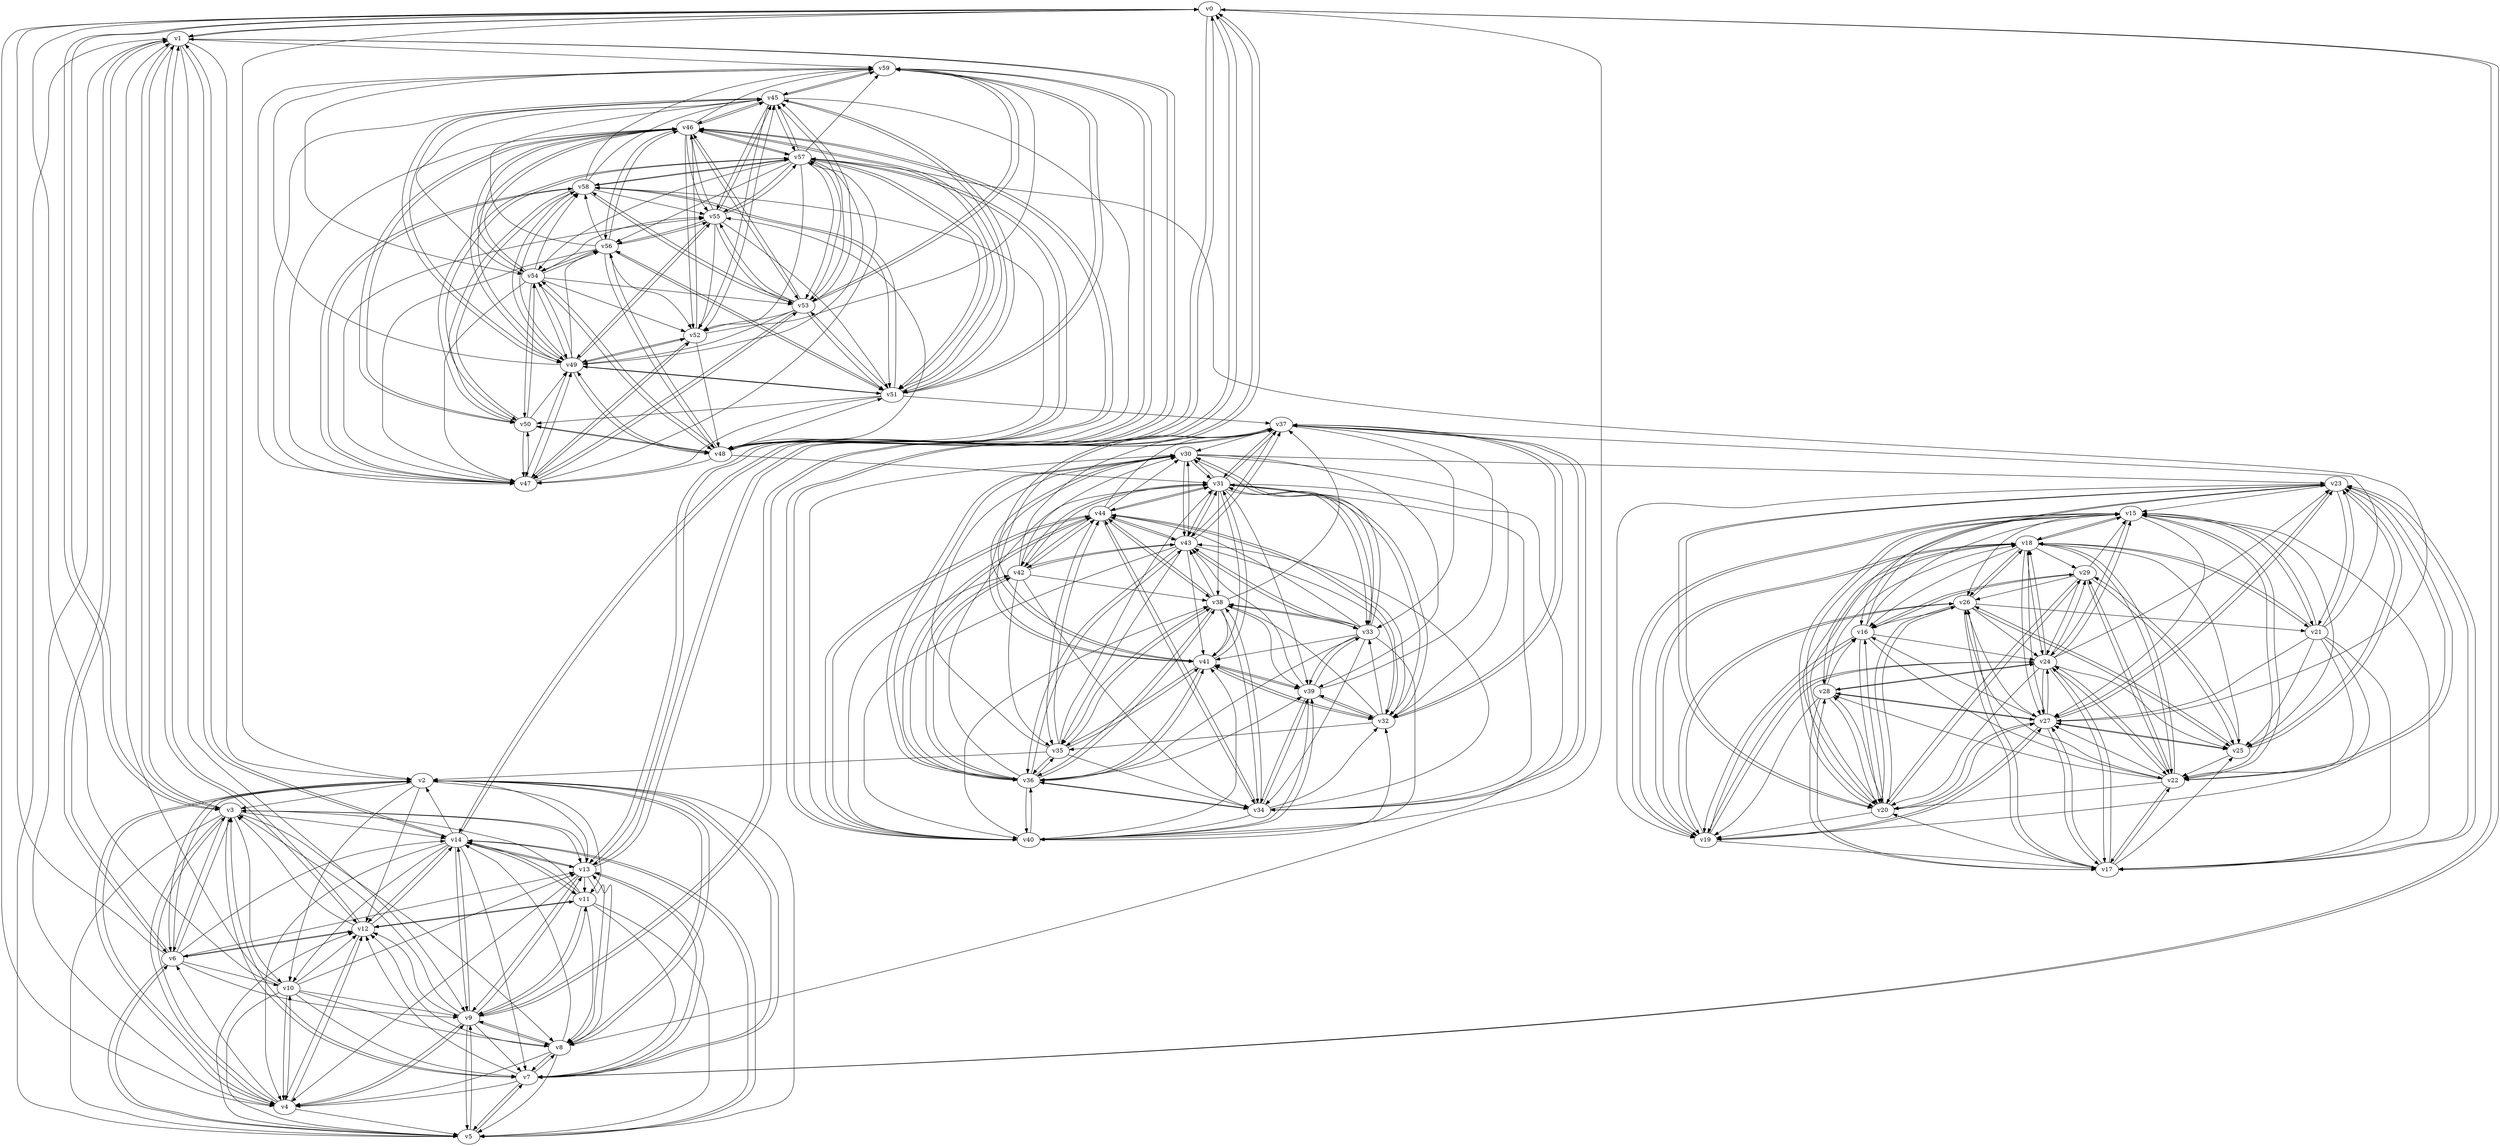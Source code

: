 digraph buchi_test081 {
    v0 [name="v0", player=0, priority=0];
    v1 [name="v1", player=0, priority=0];
    v2 [name="v2", player=0, priority=1];
    v3 [name="v3", player=1, priority=0];
    v4 [name="v4", player=1, priority=1];
    v5 [name="v5", player=0, priority=0];
    v6 [name="v6", player=0, priority=0];
    v7 [name="v7", player=0, priority=0];
    v8 [name="v8", player=1, priority=0];
    v9 [name="v9", player=0, priority=0];
    v10 [name="v10", player=0, priority=0];
    v11 [name="v11", player=0, priority=1];
    v12 [name="v12", player=0, priority=0];
    v13 [name="v13", player=0, priority=0];
    v14 [name="v14", player=0, priority=1];
    v15 [name="v15", player=1, priority=1];
    v16 [name="v16", player=0, priority=0];
    v17 [name="v17", player=1, priority=0];
    v18 [name="v18", player=1, priority=1];
    v19 [name="v19", player=0, priority=1];
    v20 [name="v20", player=1, priority=1];
    v21 [name="v21", player=0, priority=1];
    v22 [name="v22", player=0, priority=1];
    v23 [name="v23", player=0, priority=1];
    v24 [name="v24", player=0, priority=1];
    v25 [name="v25", player=1, priority=1];
    v26 [name="v26", player=1, priority=1];
    v27 [name="v27", player=0, priority=1];
    v28 [name="v28", player=1, priority=0];
    v29 [name="v29", player=1, priority=1];
    v30 [name="v30", player=1, priority=0];
    v31 [name="v31", player=1, priority=1];
    v32 [name="v32", player=0, priority=0];
    v33 [name="v33", player=0, priority=1];
    v34 [name="v34", player=0, priority=1];
    v35 [name="v35", player=1, priority=1];
    v36 [name="v36", player=0, priority=1];
    v37 [name="v37", player=0, priority=0];
    v38 [name="v38", player=0, priority=0];
    v39 [name="v39", player=0, priority=1];
    v40 [name="v40", player=0, priority=0];
    v41 [name="v41", player=0, priority=1];
    v42 [name="v42", player=0, priority=0];
    v43 [name="v43", player=1, priority=1];
    v44 [name="v44", player=1, priority=0];
    v45 [name="v45", player=1, priority=0];
    v46 [name="v46", player=1, priority=1];
    v47 [name="v47", player=0, priority=0];
    v48 [name="v48", player=0, priority=0];
    v49 [name="v49", player=0, priority=0];
    v50 [name="v50", player=1, priority=0];
    v51 [name="v51", player=0, priority=1];
    v52 [name="v52", player=0, priority=1];
    v53 [name="v53", player=1, priority=0];
    v54 [name="v54", player=0, priority=0];
    v55 [name="v55", player=1, priority=0];
    v56 [name="v56", player=0, priority=0];
    v57 [name="v57", player=1, priority=0];
    v58 [name="v58", player=1, priority=1];
    v59 [name="v59", player=1, priority=1];
    v15 -> v21;
    v26 -> v21;
    v55 -> v57;
    v47 -> v53;
    v18 -> v26;
    v8 -> v9;
    v11 -> v5;
    v40 -> v41;
    v19 -> v18;
    v48 -> v54;
    v21 -> v37;
    v0 -> v14;
    v11 -> v14;
    v4 -> v2;
    v33 -> v38;
    v44 -> v38;
    v3 -> v6;
    v22 -> v28;
    v7 -> v3;
    v26 -> v16;
    v55 -> v52;
    v7 -> v12;
    v15 -> v25;
    v26 -> v25;
    v18 -> v21;
    v47 -> v57;
    v48 -> v31;
    v8 -> v4;
    v40 -> v36;
    v48 -> v49;
    v0 -> v9;
    v11 -> v9;
    v48 -> v58;
    v41 -> v37;
    v52 -> v46;
    v25 -> v29;
    v44 -> v42;
    v3 -> v1;
    v14 -> v1;
    v51 -> v50;
    v3 -> v10;
    v14 -> v10;
    v22 -> v23;
    v51 -> v59;
    v37 -> v30;
    v36 -> v34;
    v36 -> v43;
    v59 -> v45;
    v26 -> v20;
    v55 -> v56;
    v18 -> v16;
    v47 -> v52;
    v59 -> v54;
    v29 -> v22;
    v21 -> v18;
    v21 -> v27;
    v10 -> v8;
    v41 -> v32;
    v2 -> v13;
    v44 -> v37;
    v51 -> v45;
    v3 -> v5;
    v14 -> v5;
    v22 -> v18;
    v32 -> v41;
    v43 -> v41;
    v3 -> v14;
    v22 -> v27;
    v17 -> v25;
    v7 -> v2;
    v36 -> v38;
    v55 -> v51;
    v29 -> v26;
    v21 -> v22;
    v50 -> v58;
    v40 -> v44;
    v10 -> v12;
    v2 -> v8;
    v54 -> v46;
    v54 -> v55;
    v3 -> v0;
    v14 -> v0;
    v43 -> v36;
    v51 -> v49;
    v14 -> v9;
    v51 -> v58;
    v35 -> v41;
    v17 -> v20;
    v28 -> v20;
    v55 -> v46;
    v36 -> v42;
    v6 -> v10;
    v58 -> v57;
    v21 -> v17;
    v40 -> v30;
    v10 -> v7;
    v39 -> v43;
    v2 -> v3;
    v2 -> v12;
    v54 -> v50;
    v32 -> v31;
    v43 -> v31;
    v24 -> v27;
    v3 -> v4;
    v14 -> v4;
    v43 -> v40;
    v35 -> v36;
    v51 -> v53;
    v17 -> v15;
    v9 -> v11;
    v17 -> v24;
    v28 -> v24;
    v47 -> v46;
    v6 -> v5;
    v6 -> v14;
    v29 -> v16;
    v50 -> v48;
    v29 -> v25;
    v42 -> v44;
    v50 -> v57;
    v31 -> v34;
    v2 -> v7;
    v31 -> v43;
    v54 -> v45;
    v24 -> v22;
    v32 -> v35;
    v43 -> v35;
    v35 -> v31;
    v32 -> v44;
    v43 -> v44;
    v28 -> v19;
    v46 -> v55;
    v57 -> v55;
    v49 -> v51;
    v17 -> v28;
    v6 -> v0;
    v6 -> v9;
    v58 -> v47;
    v39 -> v33;
    v20 -> v29;
    v23 -> v25;
    v31 -> v38;
    v2 -> v11;
    v54 -> v49;
    v13 -> v8;
    v24 -> v17;
    v43 -> v30;
    v32 -> v39;
    v16 -> v22;
    v35 -> v44;
    v5 -> v12;
    v46 -> v50;
    v57 -> v50;
    v49 -> v46;
    v17 -> v23;
    v46 -> v59;
    v57 -> v59;
    v49 -> v55;
    v6 -> v13;
    v42 -> v34;
    v58 -> v51;
    v50 -> v47;
    v30 -> v41;
    v42 -> v43;
    v20 -> v15;
    v39 -> v37;
    v23 -> v20;
    v31 -> v33;
    v31 -> v42;
    v13 -> v3;
    v53 -> v57;
    v45 -> v53;
    v35 -> v30;
    v5 -> v7;
    v46 -> v45;
    v57 -> v45;
    v9 -> v5;
    v38 -> v41;
    v28 -> v18;
    v46 -> v54;
    v57 -> v54;
    v9 -> v14;
    v49 -> v59;
    v19 -> v27;
    v30 -> v36;
    v42 -> v38;
    v12 -> v6;
    v20 -> v19;
    v39 -> v32;
    v23 -> v15;
    v20 -> v28;
    v39 -> v41;
    v31 -> v37;
    v13 -> v7;
    v34 -> v39;
    v1 -> v14;
    v53 -> v52;
    v45 -> v48;
    v56 -> v48;
    v24 -> v25;
    v45 -> v57;
    v9 -> v0;
    v38 -> v36;
    v46 -> v49;
    v57 -> v49;
    v49 -> v45;
    v57 -> v58;
    v49 -> v54;
    v27 -> v17;
    v8 -> v13;
    v30 -> v31;
    v12 -> v1;
    v20 -> v23;
    v4 -> v6;
    v23 -> v19;
    v31 -> v32;
    v1 -> v0;
    v35 -> v2;
    v1 -> v9;
    v13 -> v11;
    v53 -> v47;
    v34 -> v43;
    v45 -> v52;
    v56 -> v52;
    v15 -> v20;
    v5 -> v6;
    v18 -> v25;
    v0 -> v4;
    v19 -> v17;
    v0 -> v13;
    v19 -> v26;
    v20 -> v18;
    v12 -> v14;
    v4 -> v10;
    v52 -> v59;
    v1 -> v4;
    v34 -> v38;
    v1 -> v13;
    v37 -> v34;
    v53 -> v51;
    v45 -> v47;
    v56 -> v47;
    v37 -> v43;
    v15 -> v24;
    v26 -> v24;
    v18 -> v20;
    v38 -> v35;
    v18 -> v29;
    v27 -> v16;
    v8 -> v12;
    v27 -> v25;
    v0 -> v8;
    v11 -> v8;
    v48 -> v57;
    v41 -> v36;
    v44 -> v32;
    v52 -> v45;
    v4 -> v5;
    v33 -> v41;
    v53 -> v46;
    v45 -> v51;
    v56 -> v51;
    v15 -> v19;
    v26 -> v19;
    v18 -> v15;
    v59 -> v53;
    v15 -> v28;
    v18 -> v24;
    v8 -> v7;
    v27 -> v20;
    v0 -> v3;
    v11 -> v3;
    v19 -> v16;
    v40 -> v39;
    v11 -> v12;
    v41 -> v31;
    v12 -> v4;
    v25 -> v23;
    v33 -> v36;
    v44 -> v36;
    v52 -> v49;
    v4 -> v9;
    v22 -> v17;
    v3 -> v13;
    v14 -> v13;
    v22 -> v26;
    v34 -> v37;
    v37 -> v33;
    v59 -> v48;
    v18 -> v19;
    v47 -> v55;
    v8 -> v2;
    v48 -> v47;
    v0 -> v7;
    v11 -> v7;
    v48 -> v56;
    v41 -> v35;
    v33 -> v31;
    v44 -> v31;
    v25 -> v27;
    v33 -> v40;
    v44 -> v40;
    v3 -> v8;
    v51 -> v57;
    v55 -> v45;
    v7 -> v5;
    v36 -> v41;
    v15 -> v18;
    v26 -> v18;
    v47 -> v50;
    v47 -> v59;
    v29 -> v20;
    v21 -> v25;
    v0 -> v2;
    v40 -> v38;
    v48 -> v51;
    v41 -> v30;
    v41 -> v39;
    v25 -> v22;
    v54 -> v58;
    v44 -> v35;
    v33 -> v44;
    v14 -> v12;
    v7 -> v0;
    v55 -> v49;
    v29 -> v15;
    v29 -> v24;
    v48 -> v46;
    v40 -> v42;
    v10 -> v1;
    v2 -> v6;
    v54 -> v53;
    v33 -> v30;
    v44 -> v30;
    v25 -> v26;
    v51 -> v47;
    v3 -> v7;
    v14 -> v7;
    v22 -> v20;
    v51 -> v56;
    v36 -> v31;
    v17 -> v27;
    v28 -> v27;
    v7 -> v4;
    v36 -> v40;
    v55 -> v53;
    v47 -> v49;
    v47 -> v58;
    v58 -> v55;
    v21 -> v15;
    v40 -> v37;
    v10 -> v5;
    v2 -> v10;
    v54 -> v48;
    v14 -> v2;
    v32 -> v38;
    v35 -> v34;
    v14 -> v11;
    v1 -> v59;
    v17 -> v22;
    v36 -> v35;
    v36 -> v44;
    v6 -> v3;
    v6 -> v12;
    v58 -> v50;
    v50 -> v46;
    v58 -> v59;
    v21 -> v19;
    v40 -> v32;
    v10 -> v0;
    v10 -> v9;
    v2 -> v5;
    v31 -> v41;
    v54 -> v52;
    v51 -> v37;
    v24 -> v20;
    v32 -> v33;
    v43 -> v33;
    v51 -> v46;
    v24 -> v29;
    v43 -> v42;
    v35 -> v38;
    v9 -> v4;
    v28 -> v17;
    v46 -> v53;
    v36 -> v30;
    v9 -> v13;
    v57 -> v53;
    v17 -> v26;
    v36 -> v39;
    v49 -> v58;
    v58 -> v45;
    v42 -> v37;
    v21 -> v23;
    v27 -> v57;
    v20 -> v27;
    v10 -> v4;
    v39 -> v40;
    v10 -> v13;
    v54 -> v47;
    v54 -> v56;
    v24 -> v15;
    v32 -> v37;
    v16 -> v20;
    v43 -> v37;
    v16 -> v29;
    v5 -> v1;
    v46 -> v48;
    v57 -> v48;
    v9 -> v8;
    v38 -> v44;
    v46 -> v57;
    v6 -> v2;
    v58 -> v49;
    v30 -> v39;
    v50 -> v54;
    v23 -> v27;
    v2 -> v4;
    v31 -> v40;
    v13 -> v1;
    v24 -> v19;
    v53 -> v55;
    v43 -> v32;
    v16 -> v15;
    v24 -> v28;
    v16 -> v24;
    v9 -> v3;
    v38 -> v39;
    v5 -> v14;
    v28 -> v16;
    v46 -> v52;
    v9 -> v12;
    v49 -> v48;
    v57 -> v52;
    v58 -> v53;
    v42 -> v36;
    v50 -> v49;
    v30 -> v43;
    v20 -> v26;
    v23 -> v22;
    v31 -> v44;
    v1 -> v3;
    v1 -> v12;
    v13 -> v14;
    v45 -> v46;
    v56 -> v46;
    v24 -> v23;
    v53 -> v59;
    v16 -> v19;
    v45 -> v55;
    v56 -> v55;
    v38 -> v34;
    v5 -> v9;
    v9 -> v7;
    v38 -> v43;
    v46 -> v56;
    v57 -> v56;
    v49 -> v52;
    v27 -> v24;
    v6 -> v1;
    v42 -> v31;
    v39 -> v34;
    v23 -> v17;
    v31 -> v30;
    v31 -> v39;
    v13 -> v0;
    v34 -> v32;
    v13 -> v9;
    v53 -> v45;
    v24 -> v18;
    v16 -> v23;
    v45 -> v59;
    v15 -> v27;
    v26 -> v27;
    v46 -> v51;
    v57 -> v51;
    v49 -> v47;
    v49 -> v56;
    v27 -> v19;
    v19 -> v15;
    v27 -> v28;
    v19 -> v24;
    v30 -> v33;
    v42 -> v35;
    v12 -> v3;
    v20 -> v16;
    v52 -> v48;
    v23 -> v21;
    v1 -> v2;
    v13 -> v4;
    v34 -> v36;
    v53 -> v49;
    v37 -> v32;
    v56 -> v45;
    v53 -> v58;
    v37 -> v41;
    v56 -> v54;
    v15 -> v22;
    v38 -> v33;
    v57 -> v46;
    v18 -> v27;
    v27 -> v23;
    v48 -> v55;
    v42 -> v30;
    v4 -> v3;
    v33 -> v39;
    v23 -> v16;
    v4 -> v12;
    v22 -> v29;
    v1 -> v6;
    v34 -> v40;
    v45 -> v49;
    v56 -> v58;
    v26 -> v17;
    v7 -> v13;
    v59 -> v51;
    v15 -> v26;
    v18 -> v22;
    v38 -> v37;
    v8 -> v5;
    v27 -> v18;
    v0 -> v1;
    v8 -> v14;
    v48 -> v50;
    v48 -> v59;
    v30 -> v23;
    v30 -> v32;
    v33 -> v34;
    v44 -> v34;
    v12 -> v11;
    v52 -> v47;
    v33 -> v43;
    v44 -> v43;
    v22 -> v15;
    v22 -> v24;
    v37 -> v31;
    v34 -> v44;
    v37 -> v40;
    v7 -> v8;
}
